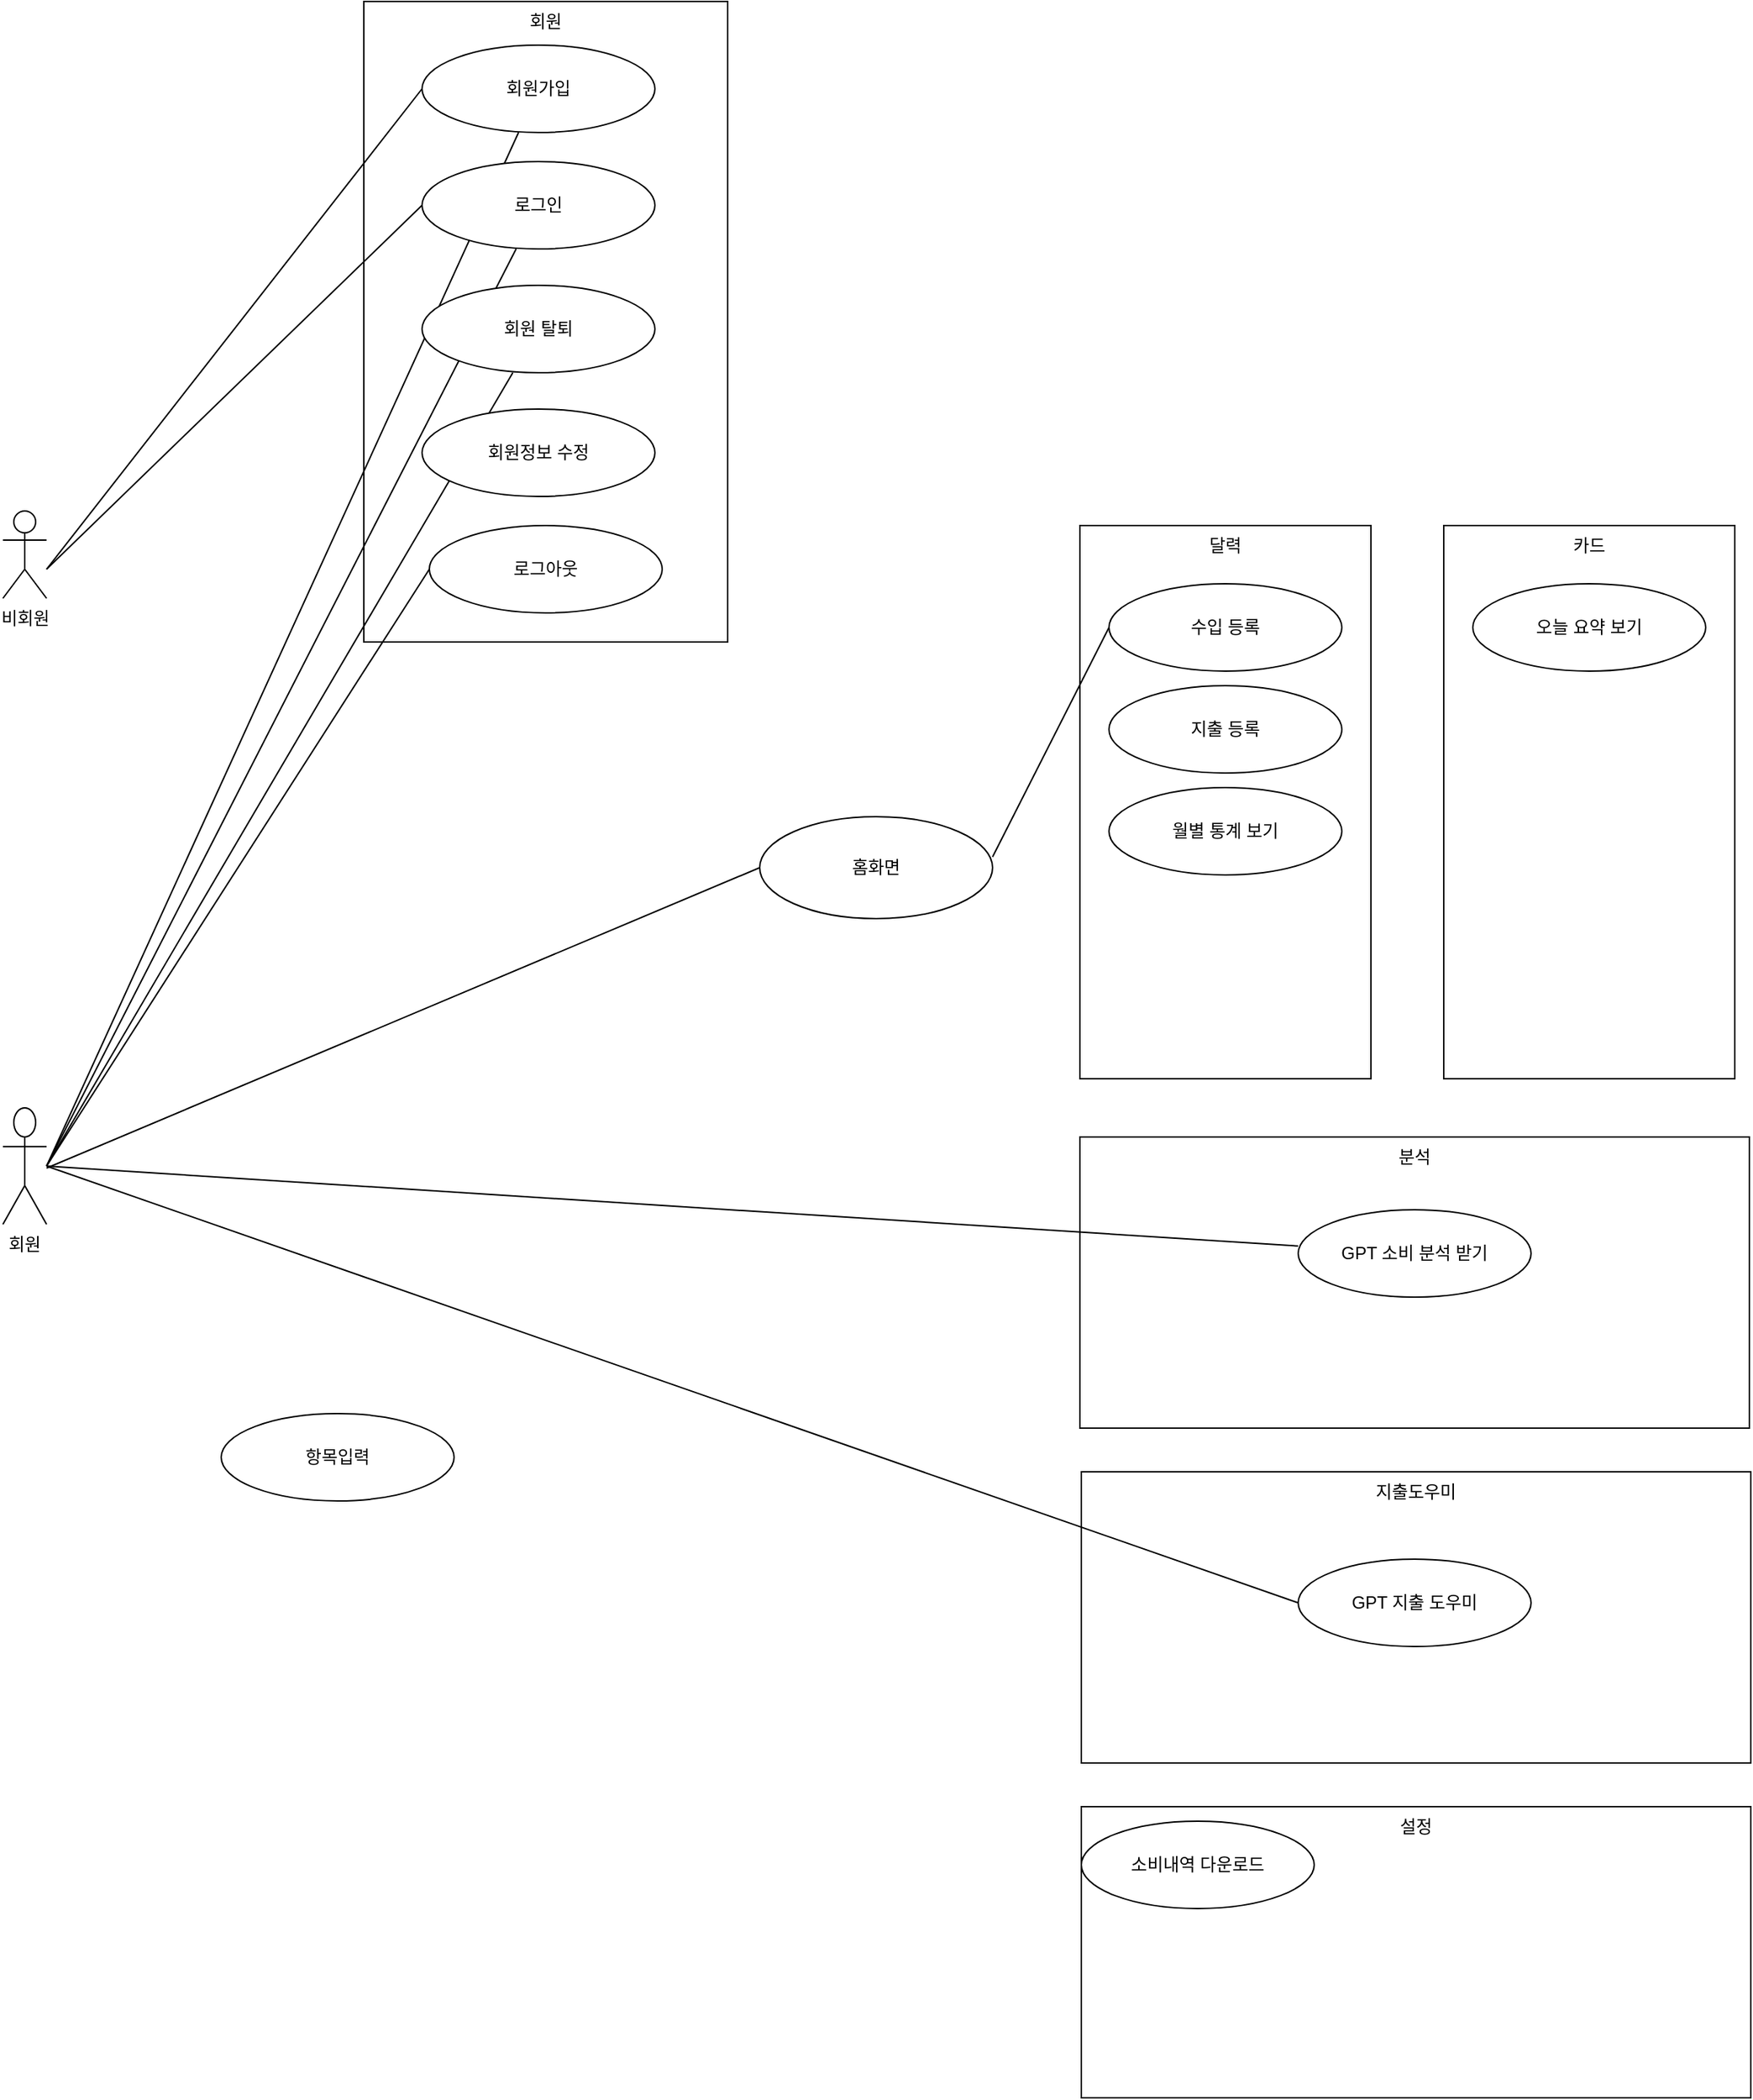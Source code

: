 <mxfile version="27.0.9">
  <diagram name="UseCaseDiagram" id="-LosAtJ9FkhSpdLTbdFY">
    <mxGraphModel dx="2175" dy="2366" grid="1" gridSize="10" guides="1" tooltips="1" connect="1" arrows="1" fold="1" page="1" pageScale="1" pageWidth="827" pageHeight="1169" math="0" shadow="0">
      <root>
        <mxCell id="0" />
        <mxCell id="1" parent="0" />
        <mxCell id="fe2UUlqtw0i8HZ7uOaDE-46" value="설정" style="rounded=0;whiteSpace=wrap;html=1;verticalAlign=top;direction=south;" vertex="1" parent="1">
          <mxGeometry x="781" y="990" width="460" height="200" as="geometry" />
        </mxCell>
        <mxCell id="fe2UUlqtw0i8HZ7uOaDE-44" value="지출도우미" style="rounded=0;whiteSpace=wrap;html=1;verticalAlign=top;direction=south;" vertex="1" parent="1">
          <mxGeometry x="781" y="760" width="460" height="200" as="geometry" />
        </mxCell>
        <mxCell id="fe2UUlqtw0i8HZ7uOaDE-43" value="분석" style="rounded=0;whiteSpace=wrap;html=1;verticalAlign=top;direction=south;" vertex="1" parent="1">
          <mxGeometry x="780" y="530" width="460" height="200" as="geometry" />
        </mxCell>
        <mxCell id="fe2UUlqtw0i8HZ7uOaDE-42" value="카드" style="rounded=0;whiteSpace=wrap;html=1;verticalAlign=top;" vertex="1" parent="1">
          <mxGeometry x="1030" y="110" width="200" height="380" as="geometry" />
        </mxCell>
        <mxCell id="fe2UUlqtw0i8HZ7uOaDE-23" value="회원" style="rounded=0;whiteSpace=wrap;html=1;verticalAlign=top;" vertex="1" parent="1">
          <mxGeometry x="288" y="-250" width="250" height="440" as="geometry" />
        </mxCell>
        <mxCell id="fe2UUlqtw0i8HZ7uOaDE-24" value="달력" style="rounded=0;whiteSpace=wrap;html=1;verticalAlign=top;" vertex="1" parent="1">
          <mxGeometry x="780" y="110" width="200" height="380" as="geometry" />
        </mxCell>
        <mxCell id="fe2UUlqtw0i8HZ7uOaDE-1" value="회원" style="shape=umlActor;verticalLabelPosition=bottom;verticalAlign=top;" vertex="1" parent="1">
          <mxGeometry x="40" y="510" width="30" height="80" as="geometry" />
        </mxCell>
        <mxCell id="fe2UUlqtw0i8HZ7uOaDE-2" value="회원가입" style="shape=ellipse;whiteSpace=wrap;html=1;" vertex="1" parent="1">
          <mxGeometry x="328" y="-220" width="160" height="60" as="geometry" />
        </mxCell>
        <mxCell id="fe2UUlqtw0i8HZ7uOaDE-3" value="" style="endArrow=none;html=1;" edge="1" parent="1" target="fe2UUlqtw0i8HZ7uOaDE-2">
          <mxGeometry relative="1" as="geometry">
            <mxPoint x="70" y="550" as="sourcePoint" />
          </mxGeometry>
        </mxCell>
        <mxCell id="fe2UUlqtw0i8HZ7uOaDE-4" value="로그인" style="shape=ellipse;whiteSpace=wrap;html=1;" vertex="1" parent="1">
          <mxGeometry x="328" y="-140" width="160" height="60" as="geometry" />
        </mxCell>
        <mxCell id="fe2UUlqtw0i8HZ7uOaDE-5" value="" style="endArrow=none;html=1;" edge="1" parent="1" target="fe2UUlqtw0i8HZ7uOaDE-4">
          <mxGeometry relative="1" as="geometry">
            <mxPoint x="70" y="550" as="sourcePoint" />
          </mxGeometry>
        </mxCell>
        <mxCell id="fe2UUlqtw0i8HZ7uOaDE-6" value="수입 등록" style="shape=ellipse;whiteSpace=wrap;html=1;" vertex="1" parent="1">
          <mxGeometry x="800" y="150" width="160" height="60" as="geometry" />
        </mxCell>
        <mxCell id="fe2UUlqtw0i8HZ7uOaDE-8" value="지출 등록" style="shape=ellipse;whiteSpace=wrap;html=1;" vertex="1" parent="1">
          <mxGeometry x="800" y="220" width="160" height="60" as="geometry" />
        </mxCell>
        <mxCell id="fe2UUlqtw0i8HZ7uOaDE-9" value="" style="endArrow=none;html=1;entryX=0;entryY=0.5;entryDx=0;entryDy=0;" edge="1" parent="1" target="fe2UUlqtw0i8HZ7uOaDE-22">
          <mxGeometry relative="1" as="geometry">
            <mxPoint x="70" y="551.36" as="sourcePoint" />
            <mxPoint x="800" y="290.002" as="targetPoint" />
          </mxGeometry>
        </mxCell>
        <mxCell id="fe2UUlqtw0i8HZ7uOaDE-10" value="오늘 요약 보기" style="shape=ellipse;whiteSpace=wrap;html=1;" vertex="1" parent="1">
          <mxGeometry x="1050" y="150" width="160" height="60" as="geometry" />
        </mxCell>
        <mxCell id="fe2UUlqtw0i8HZ7uOaDE-12" value="월별 통계 보기" style="shape=ellipse;whiteSpace=wrap;html=1;" vertex="1" parent="1">
          <mxGeometry x="800" y="290" width="160" height="60" as="geometry" />
        </mxCell>
        <mxCell id="fe2UUlqtw0i8HZ7uOaDE-14" value="소비내역 다운로드" style="shape=ellipse;whiteSpace=wrap;html=1;" vertex="1" parent="1">
          <mxGeometry x="781" y="1000" width="160" height="60" as="geometry" />
        </mxCell>
        <mxCell id="fe2UUlqtw0i8HZ7uOaDE-16" value="GPT 소비 분석 받기" style="shape=ellipse;whiteSpace=wrap;html=1;" vertex="1" parent="1">
          <mxGeometry x="930" y="580" width="160" height="60" as="geometry" />
        </mxCell>
        <mxCell id="fe2UUlqtw0i8HZ7uOaDE-17" value="" style="endArrow=none;html=1;" edge="1" parent="1" target="fe2UUlqtw0i8HZ7uOaDE-16">
          <mxGeometry relative="1" as="geometry">
            <mxPoint x="70" y="550" as="sourcePoint" />
          </mxGeometry>
        </mxCell>
        <mxCell id="fe2UUlqtw0i8HZ7uOaDE-20" value="회원 탈퇴" style="shape=ellipse;whiteSpace=wrap;html=1;" vertex="1" parent="1">
          <mxGeometry x="328" y="-55" width="160" height="60" as="geometry" />
        </mxCell>
        <mxCell id="fe2UUlqtw0i8HZ7uOaDE-21" value="" style="endArrow=none;html=1;" edge="1" parent="1" target="fe2UUlqtw0i8HZ7uOaDE-20">
          <mxGeometry relative="1" as="geometry">
            <mxPoint x="70" y="550" as="sourcePoint" />
          </mxGeometry>
        </mxCell>
        <mxCell id="fe2UUlqtw0i8HZ7uOaDE-22" value="홈화면" style="ellipse;whiteSpace=wrap;html=1;" vertex="1" parent="1">
          <mxGeometry x="560" y="310" width="160" height="70" as="geometry" />
        </mxCell>
        <mxCell id="fe2UUlqtw0i8HZ7uOaDE-18" value="회원정보 수정" style="shape=ellipse;whiteSpace=wrap;html=1;" vertex="1" parent="1">
          <mxGeometry x="328" y="30" width="160" height="60" as="geometry" />
        </mxCell>
        <mxCell id="fe2UUlqtw0i8HZ7uOaDE-28" value="비회원&lt;div&gt;&lt;br&gt;&lt;/div&gt;" style="shape=umlActor;verticalLabelPosition=bottom;verticalAlign=top;html=1;" vertex="1" parent="1">
          <mxGeometry x="40" y="100" width="30" height="60" as="geometry" />
        </mxCell>
        <mxCell id="fe2UUlqtw0i8HZ7uOaDE-32" value="" style="endArrow=none;html=1;rounded=0;entryX=0;entryY=0.5;entryDx=0;entryDy=0;" edge="1" parent="1" target="fe2UUlqtw0i8HZ7uOaDE-2">
          <mxGeometry width="50" height="50" relative="1" as="geometry">
            <mxPoint x="70" y="140" as="sourcePoint" />
            <mxPoint x="170" y="80" as="targetPoint" />
          </mxGeometry>
        </mxCell>
        <mxCell id="fe2UUlqtw0i8HZ7uOaDE-33" value="로그아웃" style="shape=ellipse;whiteSpace=wrap;html=1;" vertex="1" parent="1">
          <mxGeometry x="333" y="110" width="160" height="60" as="geometry" />
        </mxCell>
        <mxCell id="fe2UUlqtw0i8HZ7uOaDE-34" value="" style="endArrow=none;html=1;rounded=0;entryX=0;entryY=0.5;entryDx=0;entryDy=0;" edge="1" parent="1" target="fe2UUlqtw0i8HZ7uOaDE-4">
          <mxGeometry width="50" height="50" relative="1" as="geometry">
            <mxPoint x="70" y="140" as="sourcePoint" />
            <mxPoint x="250" y="120" as="targetPoint" />
          </mxGeometry>
        </mxCell>
        <mxCell id="fe2UUlqtw0i8HZ7uOaDE-35" value="" style="endArrow=none;html=1;entryX=0;entryY=0.5;entryDx=0;entryDy=0;" edge="1" parent="1" target="fe2UUlqtw0i8HZ7uOaDE-33">
          <mxGeometry relative="1" as="geometry">
            <mxPoint x="70" y="550" as="sourcePoint" />
            <mxPoint x="419" y="420" as="targetPoint" />
          </mxGeometry>
        </mxCell>
        <mxCell id="fe2UUlqtw0i8HZ7uOaDE-36" value="항목입력" style="shape=ellipse;whiteSpace=wrap;html=1;" vertex="1" parent="1">
          <mxGeometry x="190" y="720" width="160" height="60" as="geometry" />
        </mxCell>
        <mxCell id="fe2UUlqtw0i8HZ7uOaDE-37" value="" style="endArrow=none;html=1;entryX=0;entryY=0.5;entryDx=0;entryDy=0;" edge="1" parent="1" target="fe2UUlqtw0i8HZ7uOaDE-6">
          <mxGeometry relative="1" as="geometry">
            <mxPoint x="720" y="337.596" as="sourcePoint" />
            <mxPoint x="1210" y="140" as="targetPoint" />
          </mxGeometry>
        </mxCell>
        <mxCell id="fe2UUlqtw0i8HZ7uOaDE-45" value="" style="endArrow=none;html=1;entryX=0;entryY=0.5;entryDx=0;entryDy=0;" edge="1" parent="1" target="fe2UUlqtw0i8HZ7uOaDE-47">
          <mxGeometry relative="1" as="geometry">
            <mxPoint x="70" y="550" as="sourcePoint" />
            <mxPoint x="1120" y="875" as="targetPoint" />
          </mxGeometry>
        </mxCell>
        <mxCell id="fe2UUlqtw0i8HZ7uOaDE-47" value="GPT 지출 도우미" style="shape=ellipse;whiteSpace=wrap;html=1;" vertex="1" parent="1">
          <mxGeometry x="930" y="820" width="160" height="60" as="geometry" />
        </mxCell>
      </root>
    </mxGraphModel>
  </diagram>
</mxfile>
